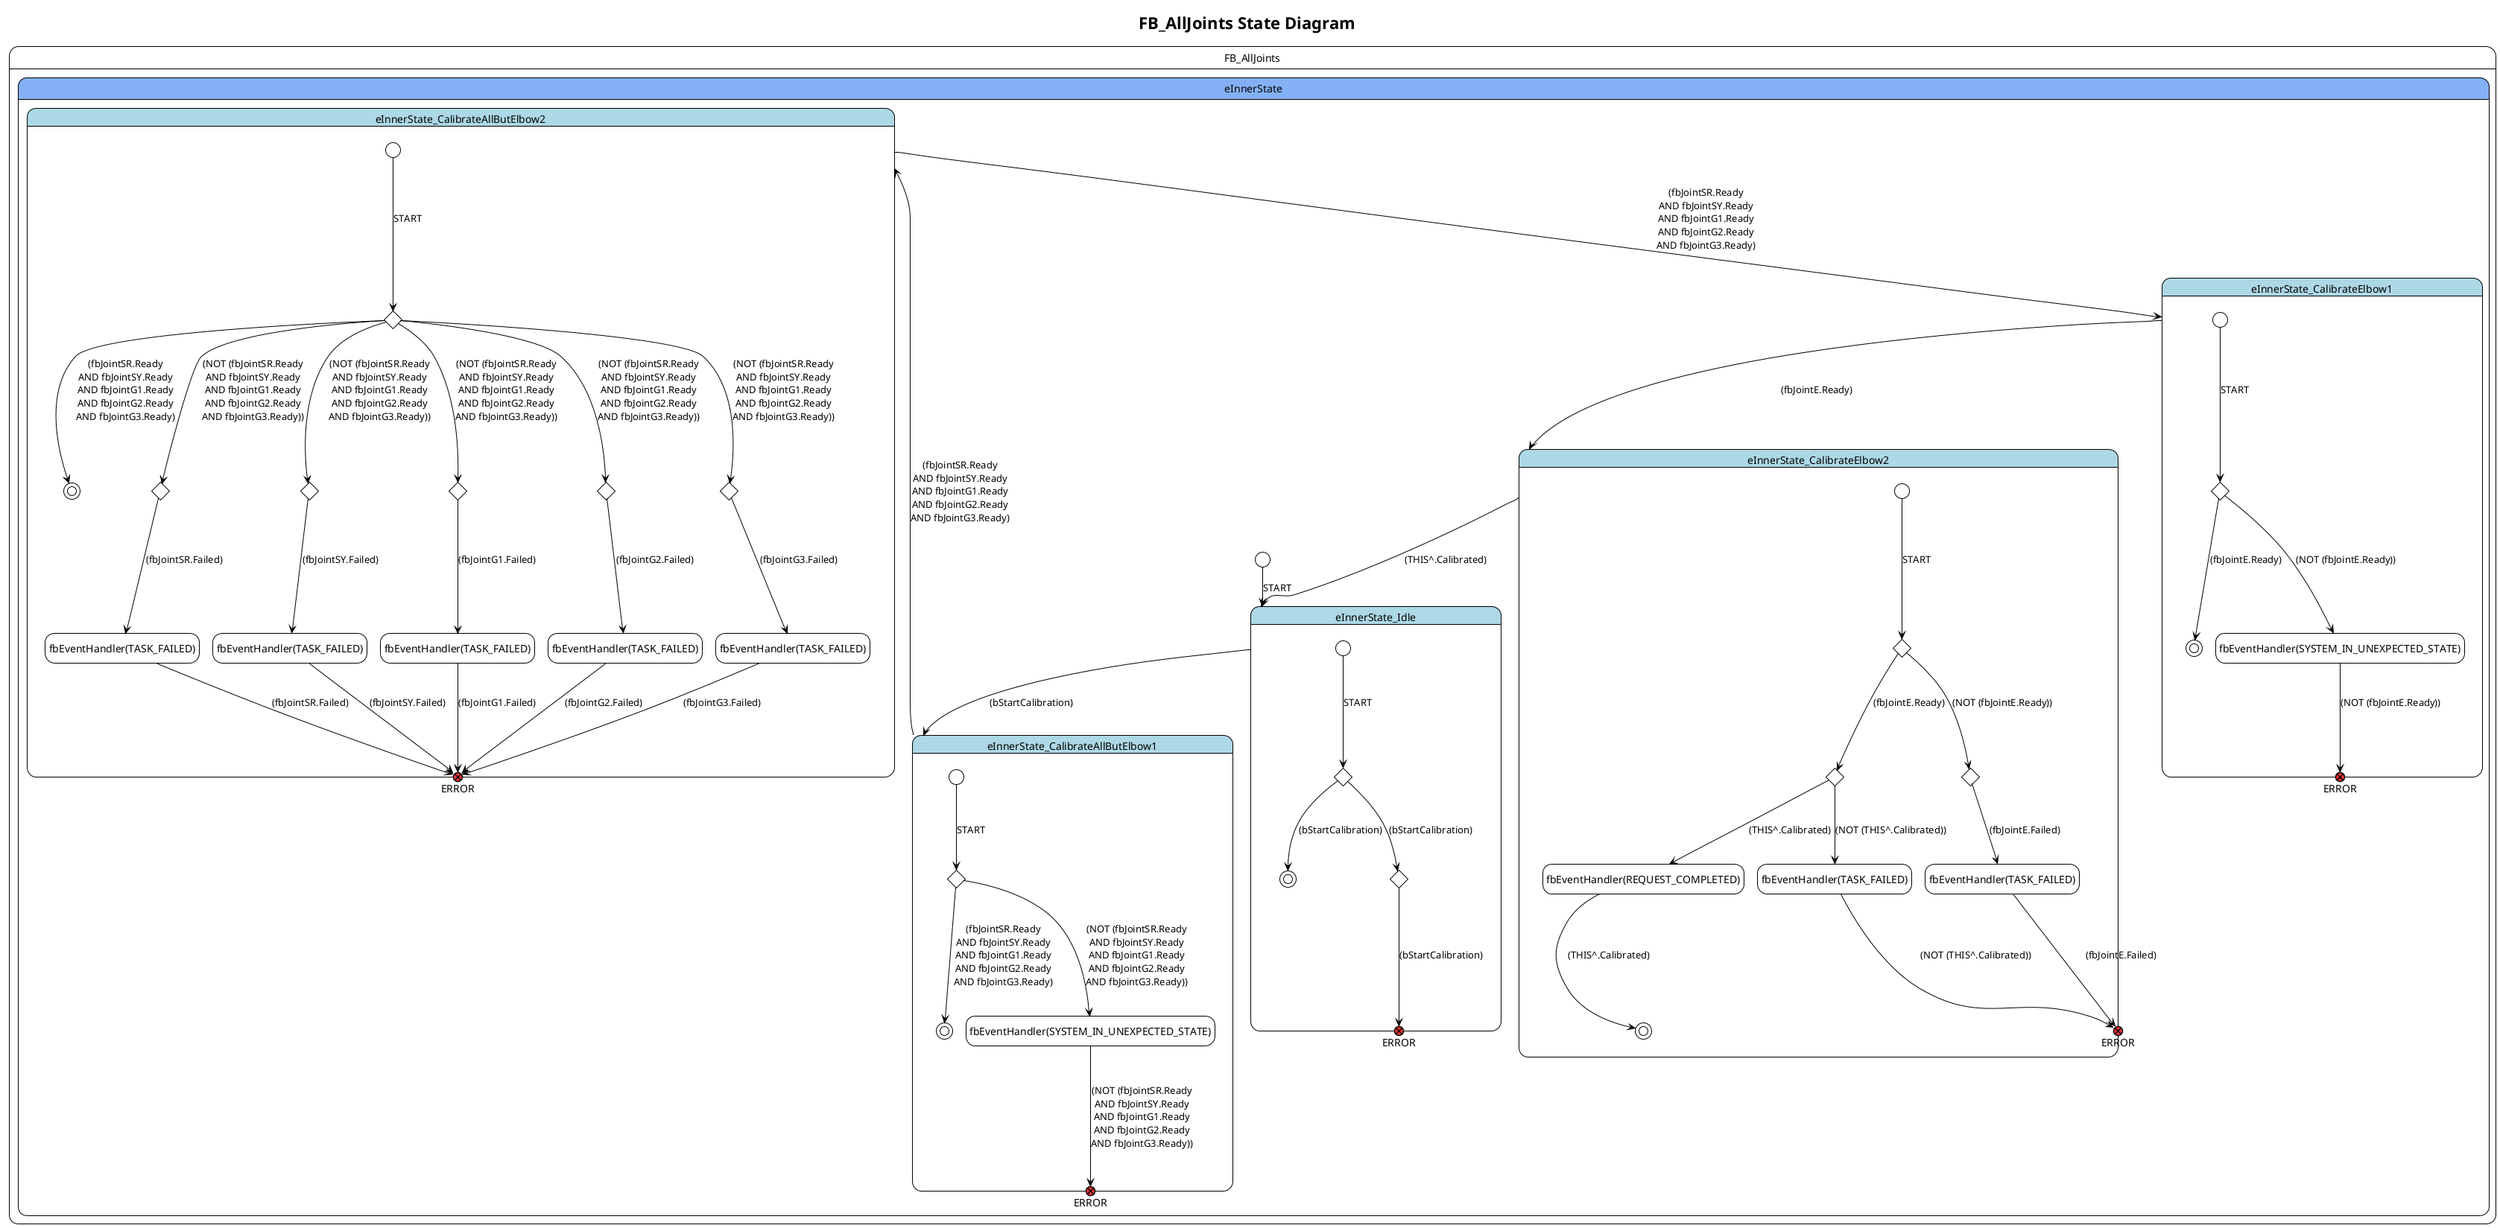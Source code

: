 @startuml State Diagram

!theme plain
'skin rose
'left to right direction
hide empty description
'!theme reddress-lightgreen
title FB_AllJoints State Diagram



state FB_AllJoints{

state eInnerState #84b1f5 {
	[*] --> eInnerState_Idle : START
	state eInnerState_Idle #lightblue {
state "ERROR" as eInnerState_Idle_ERROR <<exitPoint>> #ff3333
	state eInnerState_Idle_Node_0 <<choice>>
	[*] ---> eInnerState_Idle_Node_0 : START
	eInnerState_Idle_Node_0 ---> [*] : (bStartCalibration)
		state eInnerState_Idle_Node_1 <<choice>>
	}
	state eInnerState_CalibrateAllButElbow1 #lightblue {
state "ERROR" as eInnerState_CalibrateAllButElbow1_ERROR <<exitPoint>> #ff3333
	state eInnerState_CalibrateAllButElbow1_Node_0 <<choice>>
	[*] ---> eInnerState_CalibrateAllButElbow1_Node_0 : START
	eInnerState_CalibrateAllButElbow1_Node_0 ---> [*] : (fbJointSR.Ready\nAND fbJointSY.Ready\nAND fbJointG1.Ready\nAND fbJointG2.Ready\nAND fbJointG3.Ready)
	state "fbEventHandler(SYSTEM_IN_UNEXPECTED_STATE)" as eInnerState_CalibrateAllButElbow1_Node_1 
	}
	state eInnerState_CalibrateAllButElbow2 #lightblue {
state "ERROR" as eInnerState_CalibrateAllButElbow2_ERROR <<exitPoint>> #ff3333
	state eInnerState_CalibrateAllButElbow2_Node_0 <<choice>>
	[*] ---> eInnerState_CalibrateAllButElbow2_Node_0 : START
	eInnerState_CalibrateAllButElbow2_Node_0 ---> [*] : (fbJointSR.Ready\nAND fbJointSY.Ready\nAND fbJointG1.Ready\nAND fbJointG2.Ready\nAND fbJointG3.Ready)
		state eInnerState_CalibrateAllButElbow2_Node_1 <<choice>>
		state "fbEventHandler(TASK_FAILED)" as eInnerState_CalibrateAllButElbow2_Node_2 
		state eInnerState_CalibrateAllButElbow2_Node_3 <<choice>>
		state "fbEventHandler(TASK_FAILED)" as eInnerState_CalibrateAllButElbow2_Node_4 
		state eInnerState_CalibrateAllButElbow2_Node_5 <<choice>>
		state "fbEventHandler(TASK_FAILED)" as eInnerState_CalibrateAllButElbow2_Node_6 
		state eInnerState_CalibrateAllButElbow2_Node_7 <<choice>>
		state "fbEventHandler(TASK_FAILED)" as eInnerState_CalibrateAllButElbow2_Node_8 
		state eInnerState_CalibrateAllButElbow2_Node_9 <<choice>>
		state "fbEventHandler(TASK_FAILED)" as eInnerState_CalibrateAllButElbow2_Node_10 
	}
	state eInnerState_CalibrateElbow1 #lightblue {
state "ERROR" as eInnerState_CalibrateElbow1_ERROR <<exitPoint>> #ff3333
	state eInnerState_CalibrateElbow1_Node_0 <<choice>>
	[*] ---> eInnerState_CalibrateElbow1_Node_0 : START
	eInnerState_CalibrateElbow1_Node_0 ---> [*] : (fbJointE.Ready)
	state "fbEventHandler(SYSTEM_IN_UNEXPECTED_STATE)" as eInnerState_CalibrateElbow1_Node_1 
	}
	state eInnerState_CalibrateElbow2 #lightblue {
state "ERROR" as eInnerState_CalibrateElbow2_ERROR <<exitPoint>> #ff3333
	state eInnerState_CalibrateElbow2_Node_0 <<choice>>
	[*] ---> eInnerState_CalibrateElbow2_Node_0 : START
		state eInnerState_CalibrateElbow2_Node_1 <<choice>>
		state "fbEventHandler(REQUEST_COMPLETED)" as eInnerState_CalibrateElbow2_Node_2 
	eInnerState_CalibrateElbow2_Node_2 ---> [*] : (THIS^.Calibrated)
		state "fbEventHandler(TASK_FAILED)" as eInnerState_CalibrateElbow2_Node_3 
		state eInnerState_CalibrateElbow2_Node_4 <<choice>>
		state "fbEventHandler(TASK_FAILED)" as eInnerState_CalibrateElbow2_Node_5 
	}
	}
	eInnerState_Idle ---> eInnerState_CalibrateAllButElbow1 : (bStartCalibration)
	eInnerState_Idle_Node_0 ---> eInnerState_Idle_Node_1 : (bStartCalibration)
	eInnerState_Idle_Node_1 ---> eInnerState_Idle_ERROR : (bStartCalibration)
	eInnerState_CalibrateAllButElbow1 ---> eInnerState_CalibrateAllButElbow2 : (fbJointSR.Ready\nAND fbJointSY.Ready\nAND fbJointG1.Ready\nAND fbJointG2.Ready\nAND fbJointG3.Ready)
	eInnerState_CalibrateAllButElbow1_Node_0 ---> eInnerState_CalibrateAllButElbow1_Node_1 : (NOT (fbJointSR.Ready\nAND fbJointSY.Ready\nAND fbJointG1.Ready\nAND fbJointG2.Ready\nAND fbJointG3.Ready))
	eInnerState_CalibrateAllButElbow1_Node_1 ---> eInnerState_CalibrateAllButElbow1_ERROR : (NOT (fbJointSR.Ready\nAND fbJointSY.Ready\nAND fbJointG1.Ready\nAND fbJointG2.Ready\nAND fbJointG3.Ready))
	eInnerState_CalibrateAllButElbow2 ---> eInnerState_CalibrateElbow1 : (fbJointSR.Ready\nAND fbJointSY.Ready\nAND fbJointG1.Ready\nAND fbJointG2.Ready\nAND fbJointG3.Ready)
	eInnerState_CalibrateAllButElbow2_Node_0 ---> eInnerState_CalibrateAllButElbow2_Node_1 : (NOT (fbJointSR.Ready\nAND fbJointSY.Ready\nAND fbJointG1.Ready\nAND fbJointG2.Ready\nAND fbJointG3.Ready))
	eInnerState_CalibrateAllButElbow2_Node_1 ---> eInnerState_CalibrateAllButElbow2_Node_2 : (fbJointSR.Failed)
	eInnerState_CalibrateAllButElbow2_Node_2 ---> eInnerState_CalibrateAllButElbow2_ERROR : (fbJointSR.Failed)
	eInnerState_CalibrateAllButElbow2_Node_0 ---> eInnerState_CalibrateAllButElbow2_Node_3 : (NOT (fbJointSR.Ready\nAND fbJointSY.Ready\nAND fbJointG1.Ready\nAND fbJointG2.Ready\nAND fbJointG3.Ready))
	eInnerState_CalibrateAllButElbow2_Node_3 ---> eInnerState_CalibrateAllButElbow2_Node_4 : (fbJointSY.Failed)
	eInnerState_CalibrateAllButElbow2_Node_4 ---> eInnerState_CalibrateAllButElbow2_ERROR : (fbJointSY.Failed)
	eInnerState_CalibrateAllButElbow2_Node_0 ---> eInnerState_CalibrateAllButElbow2_Node_5 : (NOT (fbJointSR.Ready\nAND fbJointSY.Ready\nAND fbJointG1.Ready\nAND fbJointG2.Ready\nAND fbJointG3.Ready))
	eInnerState_CalibrateAllButElbow2_Node_5 ---> eInnerState_CalibrateAllButElbow2_Node_6 : (fbJointG1.Failed)
	eInnerState_CalibrateAllButElbow2_Node_6 ---> eInnerState_CalibrateAllButElbow2_ERROR : (fbJointG1.Failed)
	eInnerState_CalibrateAllButElbow2_Node_0 ---> eInnerState_CalibrateAllButElbow2_Node_7 : (NOT (fbJointSR.Ready\nAND fbJointSY.Ready\nAND fbJointG1.Ready\nAND fbJointG2.Ready\nAND fbJointG3.Ready))
	eInnerState_CalibrateAllButElbow2_Node_7 ---> eInnerState_CalibrateAllButElbow2_Node_8 : (fbJointG2.Failed)
	eInnerState_CalibrateAllButElbow2_Node_8 ---> eInnerState_CalibrateAllButElbow2_ERROR : (fbJointG2.Failed)
	eInnerState_CalibrateAllButElbow2_Node_0 ---> eInnerState_CalibrateAllButElbow2_Node_9 : (NOT (fbJointSR.Ready\nAND fbJointSY.Ready\nAND fbJointG1.Ready\nAND fbJointG2.Ready\nAND fbJointG3.Ready))
	eInnerState_CalibrateAllButElbow2_Node_9 ---> eInnerState_CalibrateAllButElbow2_Node_10 : (fbJointG3.Failed)
	eInnerState_CalibrateAllButElbow2_Node_10 ---> eInnerState_CalibrateAllButElbow2_ERROR : (fbJointG3.Failed)
	eInnerState_CalibrateElbow1 ---> eInnerState_CalibrateElbow2 : (fbJointE.Ready)
	eInnerState_CalibrateElbow1_Node_0 ---> eInnerState_CalibrateElbow1_Node_1 : (NOT (fbJointE.Ready))
	eInnerState_CalibrateElbow1_Node_1 ---> eInnerState_CalibrateElbow1_ERROR : (NOT (fbJointE.Ready))
	eInnerState_CalibrateElbow2_Node_0 ---> eInnerState_CalibrateElbow2_Node_1 : (fbJointE.Ready)
	eInnerState_CalibrateElbow2_Node_1 ---> eInnerState_CalibrateElbow2_Node_2 : (THIS^.Calibrated)
	eInnerState_CalibrateElbow2 ---> eInnerState_Idle : (THIS^.Calibrated)
	eInnerState_CalibrateElbow2_Node_1 ---> eInnerState_CalibrateElbow2_Node_3 : (NOT (THIS^.Calibrated))
	eInnerState_CalibrateElbow2_Node_3 ---> eInnerState_CalibrateElbow2_ERROR : (NOT (THIS^.Calibrated))
	eInnerState_CalibrateElbow2_Node_0 ---> eInnerState_CalibrateElbow2_Node_4 : (NOT (fbJointE.Ready))
	eInnerState_CalibrateElbow2_Node_4 ---> eInnerState_CalibrateElbow2_Node_5 : (fbJointE.Failed)
	eInnerState_CalibrateElbow2_Node_5 ---> eInnerState_CalibrateElbow2_ERROR : (fbJointE.Failed)


}

@enduml
